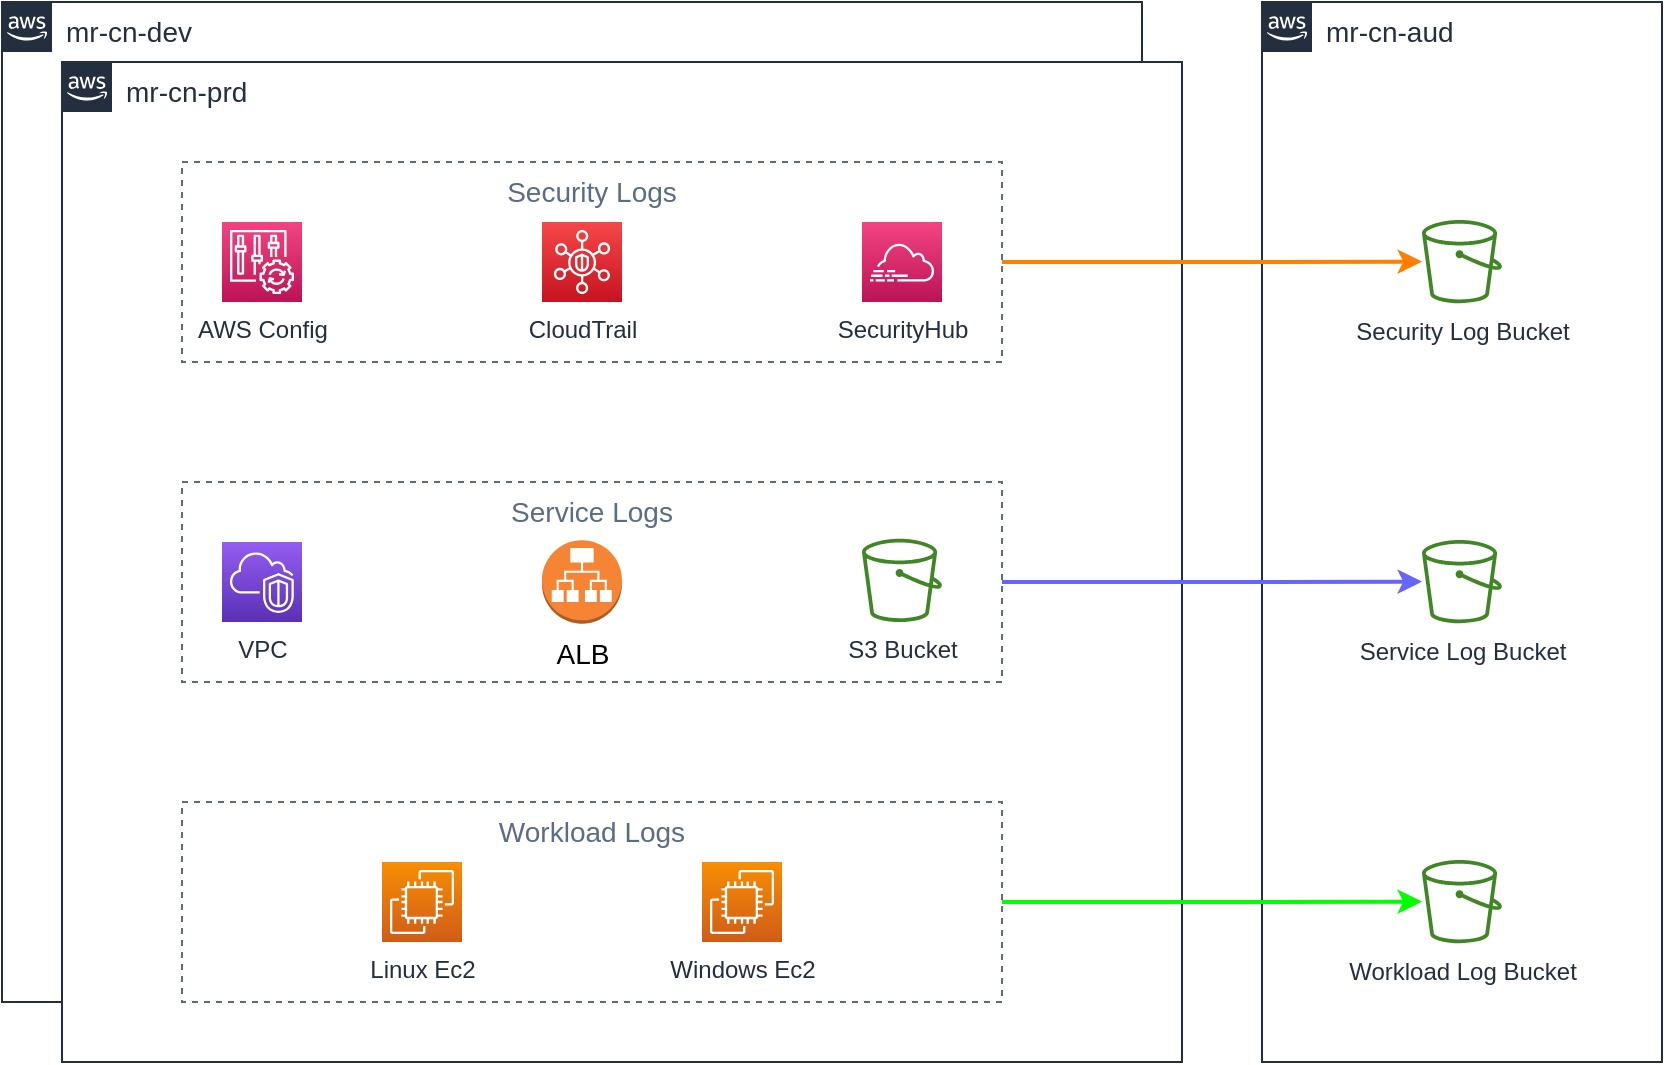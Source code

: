 <mxfile version="17.1.3" type="github">
  <diagram id="IbdxQP7N62GTa9A2ba-o" name="Page-1">
    <mxGraphModel dx="1589" dy="888" grid="1" gridSize="10" guides="1" tooltips="1" connect="1" arrows="1" fold="1" page="1" pageScale="1" pageWidth="827" pageHeight="1169" math="0" shadow="0">
      <root>
        <mxCell id="0" />
        <mxCell id="1" parent="0" />
        <mxCell id="-H5xChGqhq3antA-8vcB-45" value="&lt;font style=&quot;font-size: 14px&quot;&gt;mr-cn-dev&lt;/font&gt;" style="points=[[0,0],[0.25,0],[0.5,0],[0.75,0],[1,0],[1,0.25],[1,0.5],[1,0.75],[1,1],[0.75,1],[0.5,1],[0.25,1],[0,1],[0,0.75],[0,0.5],[0,0.25]];outlineConnect=0;gradientColor=none;html=1;whiteSpace=wrap;fontSize=12;fontStyle=0;container=1;pointerEvents=0;collapsible=0;recursiveResize=0;shape=mxgraph.aws4.group;grIcon=mxgraph.aws4.group_aws_cloud_alt;strokeColor=#232F3E;fillColor=default;verticalAlign=top;align=left;spacingLeft=30;fontColor=#232F3E;dashed=0;" vertex="1" parent="1">
          <mxGeometry x="50" y="290" width="570" height="500" as="geometry" />
        </mxCell>
        <mxCell id="-H5xChGqhq3antA-8vcB-1" value="&lt;font style=&quot;font-size: 14px&quot;&gt;mr-cn-prd&lt;/font&gt;" style="points=[[0,0],[0.25,0],[0.5,0],[0.75,0],[1,0],[1,0.25],[1,0.5],[1,0.75],[1,1],[0.75,1],[0.5,1],[0.25,1],[0,1],[0,0.75],[0,0.5],[0,0.25]];outlineConnect=0;gradientColor=none;html=1;whiteSpace=wrap;fontSize=12;fontStyle=0;container=1;pointerEvents=0;collapsible=0;recursiveResize=0;shape=mxgraph.aws4.group;grIcon=mxgraph.aws4.group_aws_cloud_alt;strokeColor=#232F3E;fillColor=default;verticalAlign=top;align=left;spacingLeft=30;fontColor=#232F3E;dashed=0;" vertex="1" parent="1">
          <mxGeometry x="80" y="320" width="560" height="500" as="geometry" />
        </mxCell>
        <mxCell id="-H5xChGqhq3antA-8vcB-2" value="AWS Config" style="sketch=0;points=[[0,0,0],[0.25,0,0],[0.5,0,0],[0.75,0,0],[1,0,0],[0,1,0],[0.25,1,0],[0.5,1,0],[0.75,1,0],[1,1,0],[0,0.25,0],[0,0.5,0],[0,0.75,0],[1,0.25,0],[1,0.5,0],[1,0.75,0]];points=[[0,0,0],[0.25,0,0],[0.5,0,0],[0.75,0,0],[1,0,0],[0,1,0],[0.25,1,0],[0.5,1,0],[0.75,1,0],[1,1,0],[0,0.25,0],[0,0.5,0],[0,0.75,0],[1,0.25,0],[1,0.5,0],[1,0.75,0]];outlineConnect=0;fontColor=#232F3E;gradientColor=#F34482;gradientDirection=north;fillColor=#BC1356;strokeColor=#ffffff;dashed=0;verticalLabelPosition=bottom;verticalAlign=top;align=center;html=1;fontSize=12;fontStyle=0;aspect=fixed;shape=mxgraph.aws4.resourceIcon;resIcon=mxgraph.aws4.config;" vertex="1" parent="-H5xChGqhq3antA-8vcB-1">
          <mxGeometry x="80" y="80" width="40" height="40" as="geometry" />
        </mxCell>
        <mxCell id="-H5xChGqhq3antA-8vcB-3" value="CloudTrail" style="sketch=0;points=[[0,0,0],[0.25,0,0],[0.5,0,0],[0.75,0,0],[1,0,0],[0,1,0],[0.25,1,0],[0.5,1,0],[0.75,1,0],[1,1,0],[0,0.25,0],[0,0.5,0],[0,0.75,0],[1,0.25,0],[1,0.5,0],[1,0.75,0]];outlineConnect=0;fontColor=#232F3E;gradientColor=#F54749;gradientDirection=north;fillColor=#C7131F;strokeColor=#ffffff;dashed=0;verticalLabelPosition=bottom;verticalAlign=top;align=center;html=1;fontSize=12;fontStyle=0;aspect=fixed;shape=mxgraph.aws4.resourceIcon;resIcon=mxgraph.aws4.security_hub;" vertex="1" parent="-H5xChGqhq3antA-8vcB-1">
          <mxGeometry x="240" y="80" width="40" height="40" as="geometry" />
        </mxCell>
        <mxCell id="-H5xChGqhq3antA-8vcB-4" value="SecurityHub" style="sketch=0;points=[[0,0,0],[0.25,0,0],[0.5,0,0],[0.75,0,0],[1,0,0],[0,1,0],[0.25,1,0],[0.5,1,0],[0.75,1,0],[1,1,0],[0,0.25,0],[0,0.5,0],[0,0.75,0],[1,0.25,0],[1,0.5,0],[1,0.75,0]];points=[[0,0,0],[0.25,0,0],[0.5,0,0],[0.75,0,0],[1,0,0],[0,1,0],[0.25,1,0],[0.5,1,0],[0.75,1,0],[1,1,0],[0,0.25,0],[0,0.5,0],[0,0.75,0],[1,0.25,0],[1,0.5,0],[1,0.75,0]];outlineConnect=0;fontColor=#232F3E;gradientColor=#F34482;gradientDirection=north;fillColor=#BC1356;strokeColor=#ffffff;dashed=0;verticalLabelPosition=bottom;verticalAlign=top;align=center;html=1;fontSize=12;fontStyle=0;aspect=fixed;shape=mxgraph.aws4.resourceIcon;resIcon=mxgraph.aws4.cloudtrail;" vertex="1" parent="-H5xChGqhq3antA-8vcB-1">
          <mxGeometry x="400" y="80" width="40" height="40" as="geometry" />
        </mxCell>
        <mxCell id="-H5xChGqhq3antA-8vcB-5" value="VPC" style="sketch=0;points=[[0,0,0],[0.25,0,0],[0.5,0,0],[0.75,0,0],[1,0,0],[0,1,0],[0.25,1,0],[0.5,1,0],[0.75,1,0],[1,1,0],[0,0.25,0],[0,0.5,0],[0,0.75,0],[1,0.25,0],[1,0.5,0],[1,0.75,0]];outlineConnect=0;fontColor=#232F3E;gradientColor=#945DF2;gradientDirection=north;fillColor=#5A30B5;strokeColor=#ffffff;dashed=0;verticalLabelPosition=bottom;verticalAlign=top;align=center;html=1;fontSize=12;fontStyle=0;aspect=fixed;shape=mxgraph.aws4.resourceIcon;resIcon=mxgraph.aws4.vpc;" vertex="1" parent="-H5xChGqhq3antA-8vcB-1">
          <mxGeometry x="80" y="240" width="40" height="40" as="geometry" />
        </mxCell>
        <mxCell id="-H5xChGqhq3antA-8vcB-7" value="ALB" style="outlineConnect=0;dashed=0;verticalLabelPosition=bottom;verticalAlign=top;align=center;html=1;shape=mxgraph.aws3.application_load_balancer;fillColor=#F58534;gradientColor=none;fontSize=14;aspect=fixed;" vertex="1" parent="-H5xChGqhq3antA-8vcB-1">
          <mxGeometry x="240" y="239.13" width="40" height="41.74" as="geometry" />
        </mxCell>
        <mxCell id="-H5xChGqhq3antA-8vcB-8" value="S3 Bucket" style="sketch=0;outlineConnect=0;fontColor=#232F3E;gradientColor=none;fillColor=#3F8624;strokeColor=none;dashed=0;verticalLabelPosition=bottom;verticalAlign=top;align=center;html=1;fontSize=12;fontStyle=0;aspect=fixed;pointerEvents=1;shape=mxgraph.aws4.bucket;" vertex="1" parent="-H5xChGqhq3antA-8vcB-1">
          <mxGeometry x="400" y="238.4" width="40" height="41.6" as="geometry" />
        </mxCell>
        <mxCell id="-H5xChGqhq3antA-8vcB-9" value="Linux Ec2" style="sketch=0;points=[[0,0,0],[0.25,0,0],[0.5,0,0],[0.75,0,0],[1,0,0],[0,1,0],[0.25,1,0],[0.5,1,0],[0.75,1,0],[1,1,0],[0,0.25,0],[0,0.5,0],[0,0.75,0],[1,0.25,0],[1,0.5,0],[1,0.75,0]];outlineConnect=0;fontColor=#232F3E;gradientColor=#F78E04;gradientDirection=north;fillColor=#D05C17;strokeColor=#ffffff;dashed=0;verticalLabelPosition=bottom;verticalAlign=top;align=center;html=1;fontSize=12;fontStyle=0;aspect=fixed;shape=mxgraph.aws4.resourceIcon;resIcon=mxgraph.aws4.ec2;" vertex="1" parent="-H5xChGqhq3antA-8vcB-1">
          <mxGeometry x="160" y="400" width="40" height="40" as="geometry" />
        </mxCell>
        <mxCell id="-H5xChGqhq3antA-8vcB-11" value="Windows Ec2" style="sketch=0;points=[[0,0,0],[0.25,0,0],[0.5,0,0],[0.75,0,0],[1,0,0],[0,1,0],[0.25,1,0],[0.5,1,0],[0.75,1,0],[1,1,0],[0,0.25,0],[0,0.5,0],[0,0.75,0],[1,0.25,0],[1,0.5,0],[1,0.75,0]];outlineConnect=0;fontColor=#232F3E;gradientColor=#F78E04;gradientDirection=north;fillColor=#D05C17;strokeColor=#ffffff;dashed=0;verticalLabelPosition=bottom;verticalAlign=top;align=center;html=1;fontSize=12;fontStyle=0;aspect=fixed;shape=mxgraph.aws4.resourceIcon;resIcon=mxgraph.aws4.ec2;" vertex="1" parent="-H5xChGqhq3antA-8vcB-1">
          <mxGeometry x="320" y="400" width="40" height="40" as="geometry" />
        </mxCell>
        <mxCell id="-H5xChGqhq3antA-8vcB-12" value="Security Logs" style="fillColor=none;strokeColor=#5A6C86;dashed=1;verticalAlign=top;fontStyle=0;fontColor=#5A6C86;fontSize=14;" vertex="1" parent="-H5xChGqhq3antA-8vcB-1">
          <mxGeometry x="60" y="50" width="410" height="100" as="geometry" />
        </mxCell>
        <mxCell id="-H5xChGqhq3antA-8vcB-13" value="Service Logs" style="fillColor=none;strokeColor=#5A6C86;dashed=1;verticalAlign=top;fontStyle=0;fontColor=#5A6C86;fontSize=14;" vertex="1" parent="-H5xChGqhq3antA-8vcB-1">
          <mxGeometry x="60" y="210" width="410" height="100" as="geometry" />
        </mxCell>
        <mxCell id="-H5xChGqhq3antA-8vcB-14" value="Workload Logs" style="fillColor=none;strokeColor=#5A6C86;dashed=1;verticalAlign=top;fontStyle=0;fontColor=#5A6C86;fontSize=14;" vertex="1" parent="-H5xChGqhq3antA-8vcB-1">
          <mxGeometry x="60" y="370" width="410" height="100" as="geometry" />
        </mxCell>
        <mxCell id="-H5xChGqhq3antA-8vcB-27" value="&lt;font style=&quot;font-size: 14px&quot;&gt;mr-cn-aud&lt;/font&gt;" style="points=[[0,0],[0.25,0],[0.5,0],[0.75,0],[1,0],[1,0.25],[1,0.5],[1,0.75],[1,1],[0.75,1],[0.5,1],[0.25,1],[0,1],[0,0.75],[0,0.5],[0,0.25]];outlineConnect=0;gradientColor=none;html=1;whiteSpace=wrap;fontSize=12;fontStyle=0;container=1;pointerEvents=0;collapsible=0;recursiveResize=0;shape=mxgraph.aws4.group;grIcon=mxgraph.aws4.group_aws_cloud_alt;strokeColor=#232F3E;fillColor=default;verticalAlign=top;align=left;spacingLeft=30;fontColor=#232F3E;dashed=0;" vertex="1" parent="1">
          <mxGeometry x="680" y="290" width="200" height="530" as="geometry" />
        </mxCell>
        <mxCell id="-H5xChGqhq3antA-8vcB-39" value="Security Log Bucket" style="sketch=0;outlineConnect=0;fontColor=#232F3E;gradientColor=none;fillColor=#3F8624;strokeColor=none;dashed=0;verticalLabelPosition=bottom;verticalAlign=top;align=center;html=1;fontSize=12;fontStyle=0;aspect=fixed;pointerEvents=1;shape=mxgraph.aws4.bucket;" vertex="1" parent="-H5xChGqhq3antA-8vcB-27">
          <mxGeometry x="80" y="109" width="40" height="41.6" as="geometry" />
        </mxCell>
        <mxCell id="-H5xChGqhq3antA-8vcB-40" value="Service Log Bucket" style="sketch=0;outlineConnect=0;fontColor=#232F3E;gradientColor=none;fillColor=#3F8624;strokeColor=none;dashed=0;verticalLabelPosition=bottom;verticalAlign=top;align=center;html=1;fontSize=12;fontStyle=0;aspect=fixed;pointerEvents=1;shape=mxgraph.aws4.bucket;" vertex="1" parent="-H5xChGqhq3antA-8vcB-27">
          <mxGeometry x="80" y="269" width="40" height="41.6" as="geometry" />
        </mxCell>
        <mxCell id="-H5xChGqhq3antA-8vcB-41" value="Workload Log Bucket" style="sketch=0;outlineConnect=0;fontColor=#232F3E;gradientColor=none;fillColor=#3F8624;strokeColor=none;dashed=0;verticalLabelPosition=bottom;verticalAlign=top;align=center;html=1;fontSize=12;fontStyle=0;aspect=fixed;pointerEvents=1;shape=mxgraph.aws4.bucket;" vertex="1" parent="-H5xChGqhq3antA-8vcB-27">
          <mxGeometry x="80" y="429" width="40" height="41.6" as="geometry" />
        </mxCell>
        <mxCell id="-H5xChGqhq3antA-8vcB-42" style="edgeStyle=orthogonalEdgeStyle;rounded=1;orthogonalLoop=1;jettySize=auto;html=1;fontSize=14;strokeColor=#FF8000;strokeWidth=2;" edge="1" parent="1" source="-H5xChGqhq3antA-8vcB-12" target="-H5xChGqhq3antA-8vcB-39">
          <mxGeometry relative="1" as="geometry" />
        </mxCell>
        <mxCell id="-H5xChGqhq3antA-8vcB-43" style="edgeStyle=orthogonalEdgeStyle;rounded=1;orthogonalLoop=1;jettySize=auto;html=1;fontSize=14;strokeColor=#6666FF;strokeWidth=2;" edge="1" parent="1" source="-H5xChGqhq3antA-8vcB-13" target="-H5xChGqhq3antA-8vcB-40">
          <mxGeometry relative="1" as="geometry" />
        </mxCell>
        <mxCell id="-H5xChGqhq3antA-8vcB-44" style="edgeStyle=orthogonalEdgeStyle;rounded=1;orthogonalLoop=1;jettySize=auto;html=1;fontSize=14;strokeColor=#00FF00;strokeWidth=2;" edge="1" parent="1" source="-H5xChGqhq3antA-8vcB-14" target="-H5xChGqhq3antA-8vcB-41">
          <mxGeometry relative="1" as="geometry" />
        </mxCell>
      </root>
    </mxGraphModel>
  </diagram>
</mxfile>
